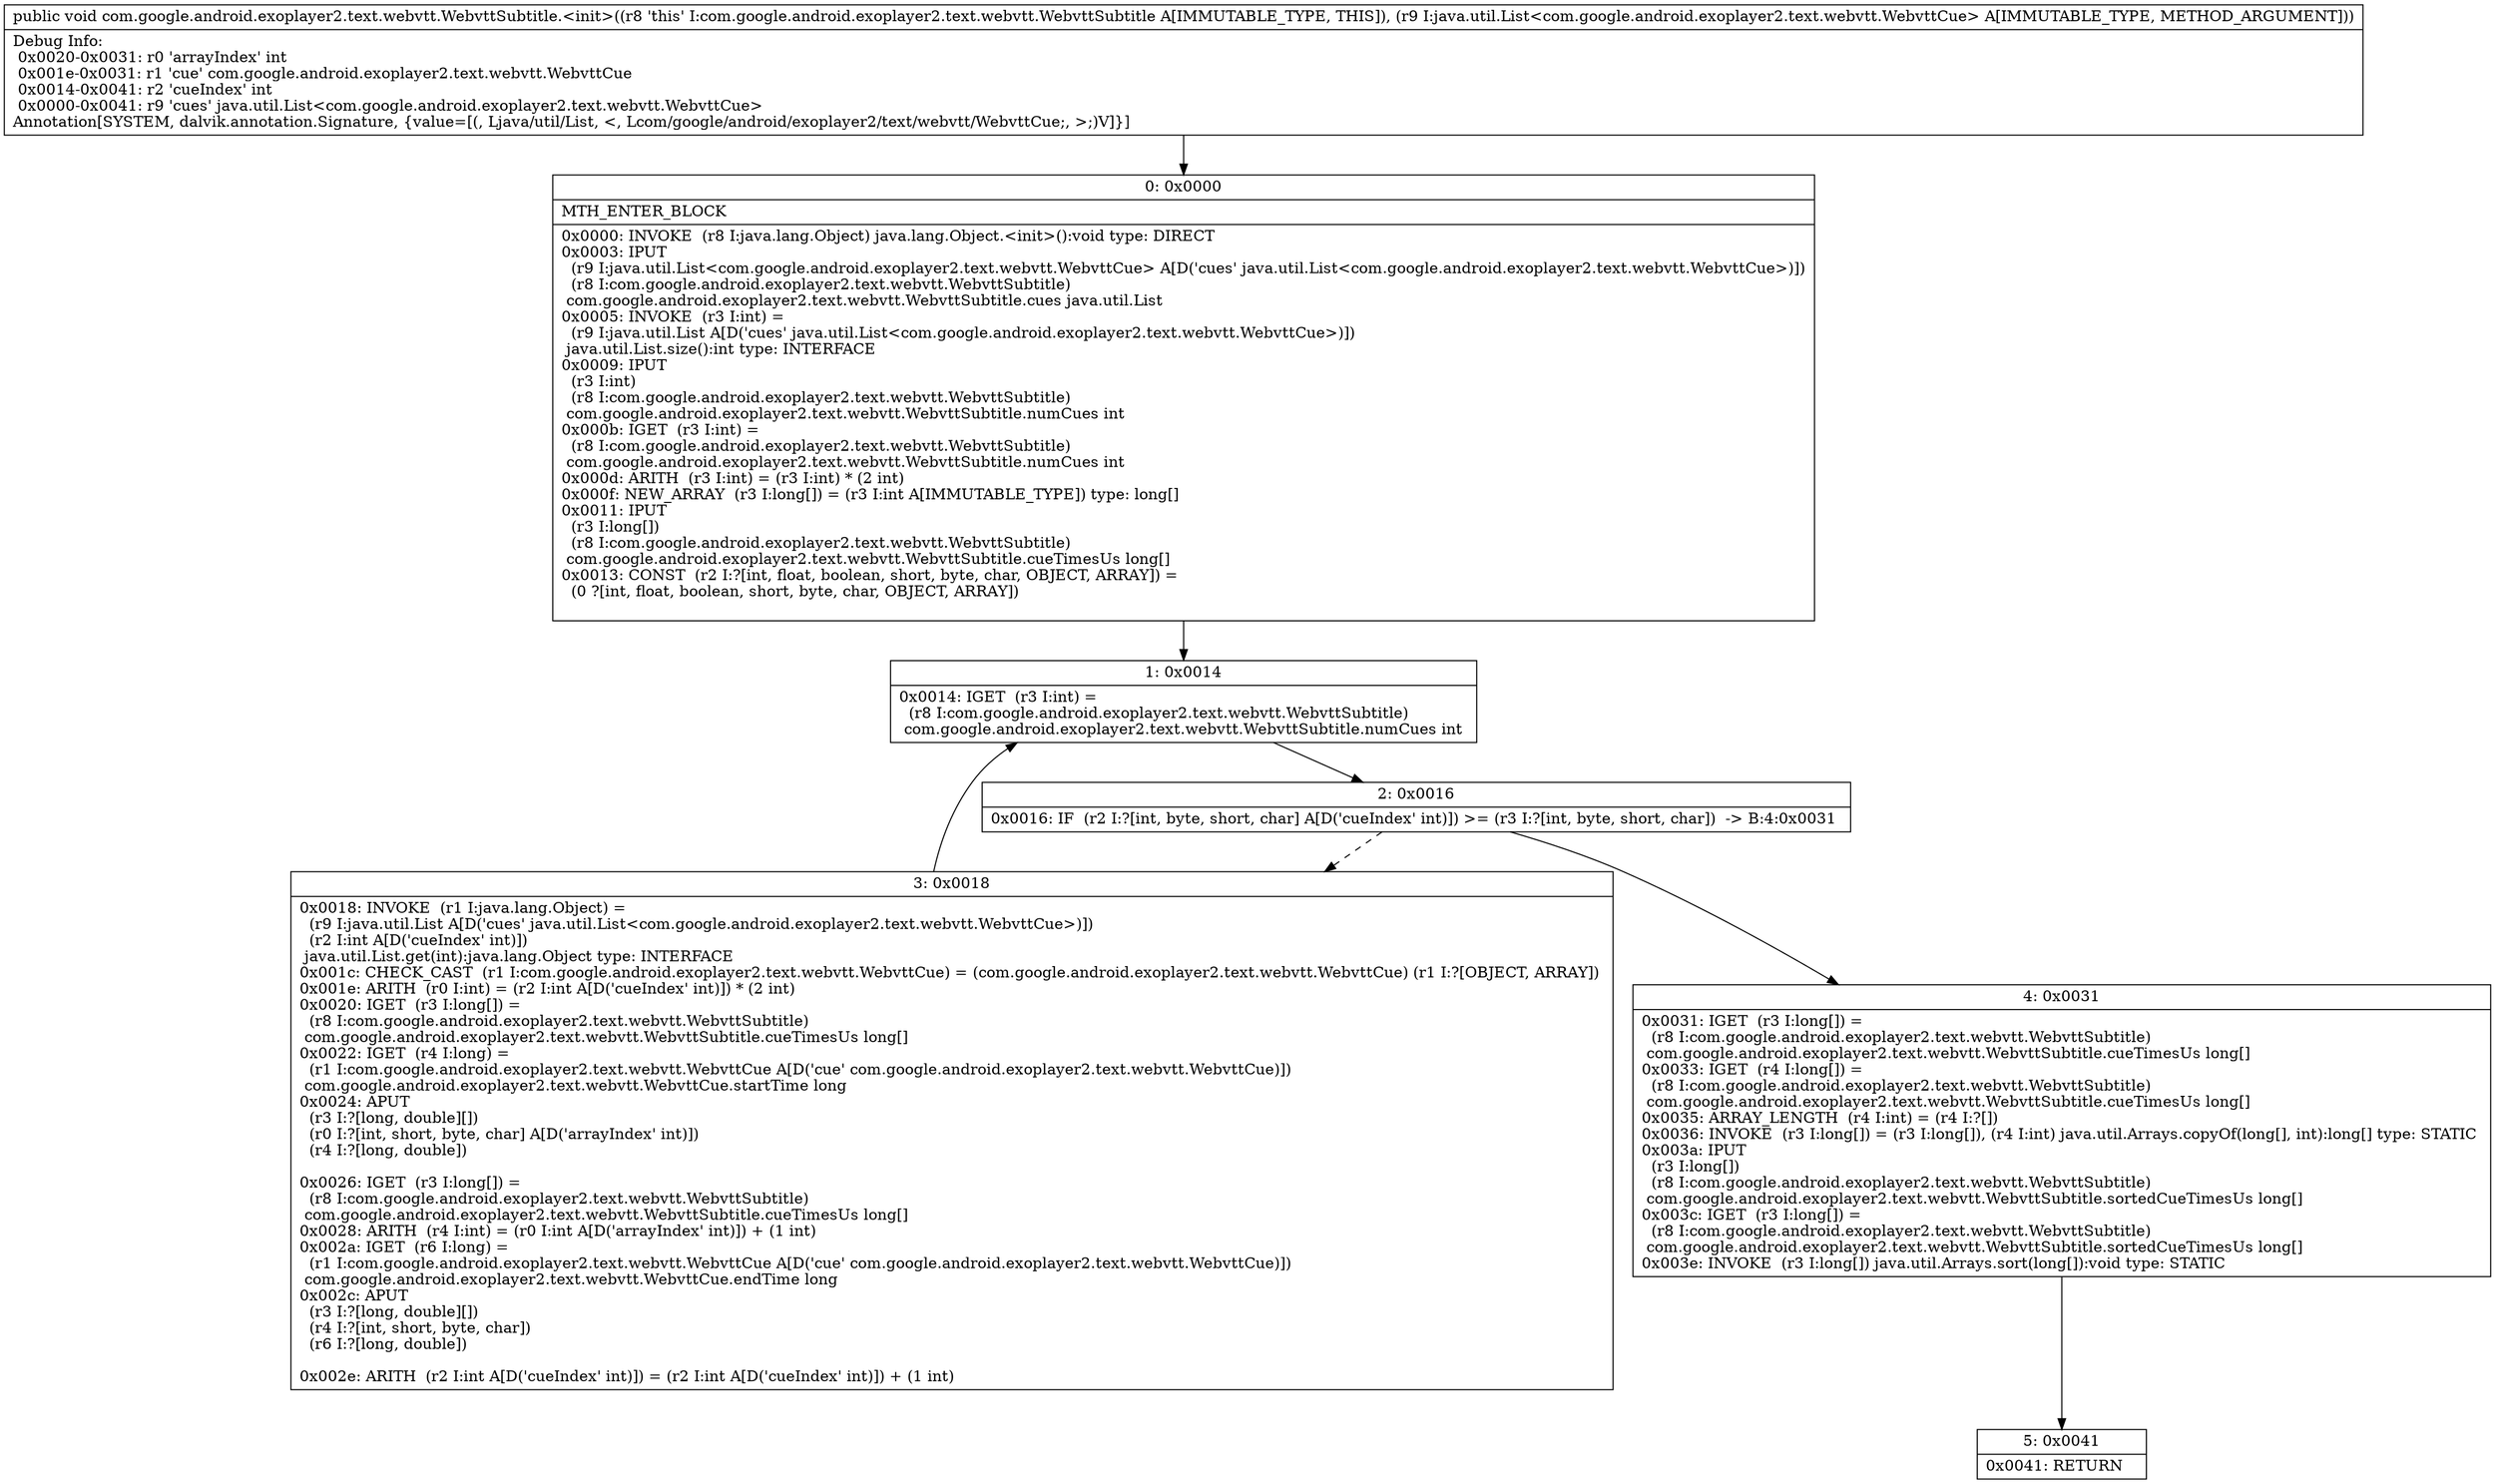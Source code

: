 digraph "CFG forcom.google.android.exoplayer2.text.webvtt.WebvttSubtitle.\<init\>(Ljava\/util\/List;)V" {
Node_0 [shape=record,label="{0\:\ 0x0000|MTH_ENTER_BLOCK\l|0x0000: INVOKE  (r8 I:java.lang.Object) java.lang.Object.\<init\>():void type: DIRECT \l0x0003: IPUT  \l  (r9 I:java.util.List\<com.google.android.exoplayer2.text.webvtt.WebvttCue\> A[D('cues' java.util.List\<com.google.android.exoplayer2.text.webvtt.WebvttCue\>)])\l  (r8 I:com.google.android.exoplayer2.text.webvtt.WebvttSubtitle)\l com.google.android.exoplayer2.text.webvtt.WebvttSubtitle.cues java.util.List \l0x0005: INVOKE  (r3 I:int) = \l  (r9 I:java.util.List A[D('cues' java.util.List\<com.google.android.exoplayer2.text.webvtt.WebvttCue\>)])\l java.util.List.size():int type: INTERFACE \l0x0009: IPUT  \l  (r3 I:int)\l  (r8 I:com.google.android.exoplayer2.text.webvtt.WebvttSubtitle)\l com.google.android.exoplayer2.text.webvtt.WebvttSubtitle.numCues int \l0x000b: IGET  (r3 I:int) = \l  (r8 I:com.google.android.exoplayer2.text.webvtt.WebvttSubtitle)\l com.google.android.exoplayer2.text.webvtt.WebvttSubtitle.numCues int \l0x000d: ARITH  (r3 I:int) = (r3 I:int) * (2 int) \l0x000f: NEW_ARRAY  (r3 I:long[]) = (r3 I:int A[IMMUTABLE_TYPE]) type: long[] \l0x0011: IPUT  \l  (r3 I:long[])\l  (r8 I:com.google.android.exoplayer2.text.webvtt.WebvttSubtitle)\l com.google.android.exoplayer2.text.webvtt.WebvttSubtitle.cueTimesUs long[] \l0x0013: CONST  (r2 I:?[int, float, boolean, short, byte, char, OBJECT, ARRAY]) = \l  (0 ?[int, float, boolean, short, byte, char, OBJECT, ARRAY])\l \l}"];
Node_1 [shape=record,label="{1\:\ 0x0014|0x0014: IGET  (r3 I:int) = \l  (r8 I:com.google.android.exoplayer2.text.webvtt.WebvttSubtitle)\l com.google.android.exoplayer2.text.webvtt.WebvttSubtitle.numCues int \l}"];
Node_2 [shape=record,label="{2\:\ 0x0016|0x0016: IF  (r2 I:?[int, byte, short, char] A[D('cueIndex' int)]) \>= (r3 I:?[int, byte, short, char])  \-\> B:4:0x0031 \l}"];
Node_3 [shape=record,label="{3\:\ 0x0018|0x0018: INVOKE  (r1 I:java.lang.Object) = \l  (r9 I:java.util.List A[D('cues' java.util.List\<com.google.android.exoplayer2.text.webvtt.WebvttCue\>)])\l  (r2 I:int A[D('cueIndex' int)])\l java.util.List.get(int):java.lang.Object type: INTERFACE \l0x001c: CHECK_CAST  (r1 I:com.google.android.exoplayer2.text.webvtt.WebvttCue) = (com.google.android.exoplayer2.text.webvtt.WebvttCue) (r1 I:?[OBJECT, ARRAY]) \l0x001e: ARITH  (r0 I:int) = (r2 I:int A[D('cueIndex' int)]) * (2 int) \l0x0020: IGET  (r3 I:long[]) = \l  (r8 I:com.google.android.exoplayer2.text.webvtt.WebvttSubtitle)\l com.google.android.exoplayer2.text.webvtt.WebvttSubtitle.cueTimesUs long[] \l0x0022: IGET  (r4 I:long) = \l  (r1 I:com.google.android.exoplayer2.text.webvtt.WebvttCue A[D('cue' com.google.android.exoplayer2.text.webvtt.WebvttCue)])\l com.google.android.exoplayer2.text.webvtt.WebvttCue.startTime long \l0x0024: APUT  \l  (r3 I:?[long, double][])\l  (r0 I:?[int, short, byte, char] A[D('arrayIndex' int)])\l  (r4 I:?[long, double])\l \l0x0026: IGET  (r3 I:long[]) = \l  (r8 I:com.google.android.exoplayer2.text.webvtt.WebvttSubtitle)\l com.google.android.exoplayer2.text.webvtt.WebvttSubtitle.cueTimesUs long[] \l0x0028: ARITH  (r4 I:int) = (r0 I:int A[D('arrayIndex' int)]) + (1 int) \l0x002a: IGET  (r6 I:long) = \l  (r1 I:com.google.android.exoplayer2.text.webvtt.WebvttCue A[D('cue' com.google.android.exoplayer2.text.webvtt.WebvttCue)])\l com.google.android.exoplayer2.text.webvtt.WebvttCue.endTime long \l0x002c: APUT  \l  (r3 I:?[long, double][])\l  (r4 I:?[int, short, byte, char])\l  (r6 I:?[long, double])\l \l0x002e: ARITH  (r2 I:int A[D('cueIndex' int)]) = (r2 I:int A[D('cueIndex' int)]) + (1 int) \l}"];
Node_4 [shape=record,label="{4\:\ 0x0031|0x0031: IGET  (r3 I:long[]) = \l  (r8 I:com.google.android.exoplayer2.text.webvtt.WebvttSubtitle)\l com.google.android.exoplayer2.text.webvtt.WebvttSubtitle.cueTimesUs long[] \l0x0033: IGET  (r4 I:long[]) = \l  (r8 I:com.google.android.exoplayer2.text.webvtt.WebvttSubtitle)\l com.google.android.exoplayer2.text.webvtt.WebvttSubtitle.cueTimesUs long[] \l0x0035: ARRAY_LENGTH  (r4 I:int) = (r4 I:?[]) \l0x0036: INVOKE  (r3 I:long[]) = (r3 I:long[]), (r4 I:int) java.util.Arrays.copyOf(long[], int):long[] type: STATIC \l0x003a: IPUT  \l  (r3 I:long[])\l  (r8 I:com.google.android.exoplayer2.text.webvtt.WebvttSubtitle)\l com.google.android.exoplayer2.text.webvtt.WebvttSubtitle.sortedCueTimesUs long[] \l0x003c: IGET  (r3 I:long[]) = \l  (r8 I:com.google.android.exoplayer2.text.webvtt.WebvttSubtitle)\l com.google.android.exoplayer2.text.webvtt.WebvttSubtitle.sortedCueTimesUs long[] \l0x003e: INVOKE  (r3 I:long[]) java.util.Arrays.sort(long[]):void type: STATIC \l}"];
Node_5 [shape=record,label="{5\:\ 0x0041|0x0041: RETURN   \l}"];
MethodNode[shape=record,label="{public void com.google.android.exoplayer2.text.webvtt.WebvttSubtitle.\<init\>((r8 'this' I:com.google.android.exoplayer2.text.webvtt.WebvttSubtitle A[IMMUTABLE_TYPE, THIS]), (r9 I:java.util.List\<com.google.android.exoplayer2.text.webvtt.WebvttCue\> A[IMMUTABLE_TYPE, METHOD_ARGUMENT]))  | Debug Info:\l  0x0020\-0x0031: r0 'arrayIndex' int\l  0x001e\-0x0031: r1 'cue' com.google.android.exoplayer2.text.webvtt.WebvttCue\l  0x0014\-0x0041: r2 'cueIndex' int\l  0x0000\-0x0041: r9 'cues' java.util.List\<com.google.android.exoplayer2.text.webvtt.WebvttCue\>\lAnnotation[SYSTEM, dalvik.annotation.Signature, \{value=[(, Ljava\/util\/List, \<, Lcom\/google\/android\/exoplayer2\/text\/webvtt\/WebvttCue;, \>;)V]\}]\l}"];
MethodNode -> Node_0;
Node_0 -> Node_1;
Node_1 -> Node_2;
Node_2 -> Node_3[style=dashed];
Node_2 -> Node_4;
Node_3 -> Node_1;
Node_4 -> Node_5;
}


